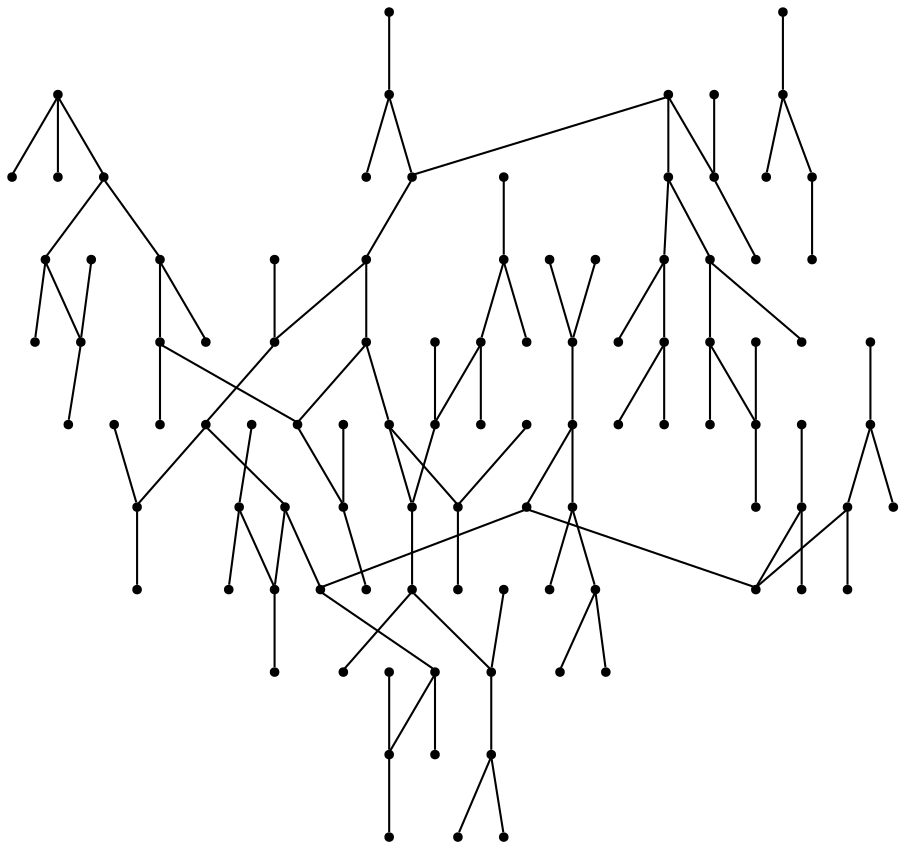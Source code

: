 graph {
  node [shape=point,comment="{\"directed\":false,\"doi\":\"10.1007/978-3-031-49272-3_14\",\"figure\":\"1\"}"]

  v0 [pos="1454.8691996840237,389.86617718716593"]
  v1 [pos="1434.8660639519587,469.8779938594232"]
  v2 [pos="1414.8629282198938,359.8618413165269"]
  v3 [pos="1414.8629282198938,499.8824569053389"]
  v4 [pos="1414.8629282198938,629.9016272039378"]
  v5 [pos="1394.8596653109937,399.8677496526557"]
  v6 [pos="1394.8596653109937,559.8911286466168"]
  v7 [pos="1374.8565295789288,479.87943914963626"]
  v8 [pos="1374.8565295789285,659.9058358993"]
  v9 [pos="1354.8532666700285,439.8735308135074"]
  v10 [pos="1354.8532666700285,689.9102989452157"]
  v11 [pos="1334.8501309379635,739.9176525715573"]
  v12 [pos="1334.8501309379635,469.8779938594232"]
  v13 [pos="1334.8501309379635,799.9265786633887"]
  v14 [pos="1314.8469952058988,769.922115617473"]
  v15 [pos="1314.8469952058986,629.9016272039378"]
  v16 [pos="1314.8469952058986,569.8927011121065"]
  v17 [pos="1314.8469952058988,679.9089808302795"]
  v18 [pos="1294.8437322969985,369.8632866067401"]
  v19 [pos="1294.8437322969985,509.88390219555185"]
  v20 [pos="1294.8437322969985,649.9045177843637"]
  v21 [pos="1214.8310621919036,509.88390219555185"]
  v22 [pos="1194.827799283003,609.8984822729584"]
  v23 [pos="1194.827799283003,439.8735308135075"]
  v24 [pos="1174.824663550938,549.8898105316805"]
  v25 [pos="1194.827799283003,729.9163344566211"]
  v26 [pos="1174.8246635509383,749.919225037047"]
  v27 [pos="1174.8246635509383,659.9058358993"]
  v28 [pos="1154.821400642038,689.9102989452157"]
  v29 [pos="1174.8246635509383,819.9294692438145"]
  v30 [pos="1154.821400642038,509.88390219555185"]
  v31 [pos="1134.818264909973,609.8984822729584"]
  v32 [pos="1134.8182649099733,839.9323598242406"]
  v33 [pos="1114.8151291779084,719.9147619911314"]
  v34 [pos="1094.811866269008,759.9205431519832"]
  v35 [pos="1074.8087623311521,934.9464875040037"]
  v36 [pos="1074.8087305369431,903.2750625952781"]
  v37 [pos="1074.8087305369434,489.8808844398492"]
  v38 [pos="1054.8055630106694,549.8898105316805"]
  v39 [pos="1074.8087305369434,679.9089808302795"]
  v40 [pos="1034.802363690187,669.9074083647897"]
  v41 [pos="1034.802363690187,359.8618413165269"]
  v42 [pos="1034.8023636901871,569.8927011121065"]
  v43 [pos="1014.7991643697044,629.9016272039378"]
  v44 [pos="1034.802363690187,739.9176525715573"]
  v45 [pos="1034.802363690187,509.88390219555185"]
  v46 [pos="1014.7991643697044,879.938395335646"]
  v47 [pos="1014.7991643697044,409.8691949428686"]
  v48 [pos="994.7959650492218,449.87510327899736"]
  v49 [pos="1014.7991643697044,769.922115617473"]
  v50 [pos="994.7959650492218,799.9265786633887"]
  v51 [pos="994.7959650492218,379.8647318969529"]
  v52 [pos="994.7959650492218,619.900054738448"]
  v53 [pos="994.7959650492218,519.8853474857648"]
  v54 [pos="994.7959650492218,869.9368228701562"]
  v55 [pos="974.7928293171569,359.8618413165269"]
  v56 [pos="974.7928293171569,759.9205431519832"]
  v57 [pos="894.7800320352267,389.86617718716593"]
  v58 [pos="874.7768963031617,419.87064023308153"]
  v59 [pos="874.7768963031618,559.8911286466168"]
  v60 [pos="874.7768963031618,539.8882380661908"]
  v61 [pos="854.7736969826792,499.8824569053389"]
  v62 [pos="834.7704976621966,379.8647318969529"]
  v63 [pos="794.7640990212315,429.87208552329446"]
  v64 [pos="794.7640990212315,409.8691949428685"]
  v65 [pos="774.7609632891666,719.9147619911314"]
  v66 [pos="774.7609632891666,469.8779938594232"]
  v67 [pos="774.7609632891666,439.8735308135074"]
  v68 [pos="754.757763968684,519.8853474857648"]
  v69 [pos="734.7545646482015,599.8971641580222"]
  v70 [pos="754.757763968684,689.9102989452157"]
  v71 [pos="734.7545646482015,499.8824569053389"]
  v72 [pos="734.7545646482015,669.9074083647897"]
  v73 [pos="714.7472320805686,579.8942735775963"]
  v74 [pos="694.7481660072364,539.8882380661908"]
  v75 [pos="654.7418309546889,569.8927011121065"]
  v76 [pos="634.7386316342064,649.9045177843636"]
  v77 [pos="634.7386316342064,509.88390219555185"]
  v78 [pos="614.7354323137238,611.0445858671168"]
  v79 [pos="594.7322329932412,575.610247204669"]
  v80 [pos="534.722690671659,399.8677496526557"]
  v81 [pos="514.7194913511764,429.8720855232946"]
  v82 [pos="494.7163238249027,449.87510327899736"]
  v83 [pos="514.7194913511764,529.8869199512545"]
  v84 [pos="494.7163238249027,359.8618413165269"]
  v85 [pos="474.71312450442014,369.86328660673996"]
  v86 [pos="454.7099569781464,699.9118714107053"]
  v87 [pos="454.7099569781464,629.9016272039378"]
  v88 [pos="434.70675765766384,789.9250061978989"]
  v89 [pos="434.70675765766384,439.8735308135074"]
  v90 [pos="434.70675765766384,669.9074083647897"]
  v91 [pos="414.7035583371812,759.9205431519832"]
  v92 [pos="414.7035583371812,509.88390219555185"]
  v93 [pos="414.70355833718133,599.8971641580222"]
  v94 [pos="394.7003908109075,369.86328660673996"]
  v95 [pos="394.7003908109075,639.902945318874"]
  v96 [pos="394.7003908109076,839.9323598242406"]
  v97 [pos="374.697191490425,539.8882380661908"]
  v98 [pos="354.69402396415126,569.8927011121065"]
  v99 [pos="334.6908246436687,729.9163344566211"]
  v100 [pos="314.6876253231861,633.9020527096909"]

  v0 -- v1 [id="-1",pos="1454.8691996840237,389.86617718716593 1454.8694222434854,469.8778666841464 1454.8694222434854,469.8778666841464 1454.8694222434854,469.8778666841464 1434.8660639519587,469.8779938594232 1434.8660639519587,469.8779938594232 1434.8660639519587,469.8779938594232"]
  v99 -- v100 [id="-2",pos="334.6908246436687,729.9163344566211 314.6876332717383,729.9163026628019 314.6876332717383,729.9163026628019 314.6876332717383,729.9163026628019 314.6876253231861,633.9020527096909 314.6876253231861,633.9020527096909 314.6876253231861,633.9020527096909"]
  v96 -- v99 [id="-3",pos="394.7003908109076,839.9323598242406 334.6908325922209,839.9324869995173 334.6908325922209,839.9324869995173 334.6908325922209,839.9324869995173 334.6908246436687,729.9163344566211 334.6908246436687,729.9163344566211 334.6908246436687,729.9163344566211"]
  v96 -- v88 [id="-4",pos="394.7003908109076,839.9323598242406 434.70676560621604,839.9324869995173 434.70676560621604,839.9324869995173 434.70676560621604,839.9324869995173 434.70675765766384,789.9250061978989 434.70675765766384,789.9250061978989 434.70675765766384,789.9250061978989"]
  v98 -- v99 [id="-5",pos="354.69402396415126,569.8927011121065 354.6940001184946,729.9163026628019 354.6940001184946,729.9163026628019 354.6940001184946,729.9163026628019 334.6908246436687,729.9163344566211 334.6908246436687,729.9163344566211 334.6908246436687,729.9163344566211"]
  v95 -- v93 [id="-6",pos="394.7003908109075,639.902945318874 414.70353449152464,639.9030724941508 414.70353449152464,639.9030724941508 414.70353449152464,639.9030724941508 414.70355833718133,599.8971641580222 414.70355833718133,599.8971641580222 414.70355833718133,599.8971641580222"]
  v96 -- v54 [id="-7",pos="394.7003908109076,839.9323598242406 394.7003669652509,869.9368228701562 394.7003669652509,869.9368228701562 394.7003669652509,869.9368228701562 994.7959650492218,869.9368228701562 994.7959650492218,869.9368228701562 994.7959650492218,869.9368228701562"]
  v91 -- v95 [id="-8",pos="414.7035583371812,759.9205431519832 394.7003669652509,759.9207339148984 394.7003669652509,759.9207339148984 394.7003669652509,759.9207339148984 394.7003908109075,639.902945318874 394.7003908109075,639.902945318874 394.7003908109075,639.902945318874"]
  v92 -- v94 [id="-9",pos="414.7035583371812,509.88390219555185 394.7003669652509,509.88390219555185 394.7003669652509,509.88390219555185 394.7003669652509,509.88390219555185 394.7003908109075,369.86328660673996 394.7003908109075,369.86328660673996 394.7003908109075,369.86328660673996"]
  v92 -- v89 [id="-10",pos="414.7035583371812,509.88390219555185 434.7067338120072,509.88390219555185 434.7067338120072,509.88390219555185 434.7067338120072,509.88390219555185 434.70675765766384,439.8735308135074 434.70675765766384,439.8735308135074 434.70675765766384,439.8735308135074"]
  v91 -- v90 [id="-11",pos="414.7035583371812,759.9205431519832 434.7067338120072,759.9207339148984 434.7067338120072,759.9207339148984 434.7067338120072,759.9207339148984 434.70675765766384,669.9074083647897 434.70675765766384,669.9074083647897 434.70675765766384,669.9074083647897"]
  v88 -- v91 [id="-12",pos="434.70675765766384,789.9250061978989 414.7035662857335,789.9251015793565 414.7035662857335,789.9251015793565 414.7035662857335,789.9251015793565 414.7035583371812,759.9205431519832 414.7035583371812,759.9205431519832 414.7035583371812,759.9205431519832"]
  v88 -- v86 [id="-13",pos="434.70675765766384,789.9250061978989 454.70993313248977,789.9251015793565 454.70993313248977,789.9251015793565 454.70993313248977,789.9251015793565 454.7099569781464,699.9118714107053 454.7099569781464,699.9118714107053 454.7099569781464,699.9118714107053"]
  v92 -- v59 [id="-14",pos="414.7035583371812,509.88390219555185 414.70353449152464,559.8912558218935 414.70353449152464,559.8912558218935 414.70353449152464,559.8912558218935 874.7768963031618,559.8911286466168 874.7768963031618,559.8911286466168 874.7768963031618,559.8911286466168"]
  v95 -- v97 [id="-15",pos="394.7003908109075,639.902945318874 374.69716764476834,639.9030724941508 374.69716764476834,639.9030724941508 374.69716764476834,639.9030724941508 374.697191490425,539.8882380661908 374.697191490425,539.8882380661908 374.697191490425,539.8882380661908"]
  v86 -- v76 [id="-16",pos="454.7099569781464,699.9118714107053 634.7386316342064,699.9118714107053 634.7386316342064,699.9118714107053 634.7386316342064,699.9118714107053 634.7386316342064,649.9045177843636 634.7386316342064,649.9045177843636 634.7386316342064,649.9045177843636"]
  v83 -- v72 [id="-18",pos="514.7194913511764,529.8869199512545 514.7194992997287,669.9074083647897 514.7194992997287,669.9074083647897 514.7194992997287,669.9074083647897 734.7545646482015,669.9074083647897 734.7545646482015,669.9074083647897 734.7545646482015,669.9074083647897"]
  v82 -- v85 [id="-19",pos="494.7163238249027,449.87510327899736 474.71319604139006,449.8749125160821 474.71319604139006,449.8749125160821 474.71319604139006,449.8749125160821 474.71312450442014,369.86328660673996 474.71312450442014,369.86328660673996 474.71312450442014,369.86328660673996"]
  v81 -- v80 [id="-20",pos="514.7194913511764,429.8720855232946 534.7227622086289,429.87195834801776 534.7227622086289,429.87195834801776 534.7227622086289,429.87195834801776 534.722690671659,399.8677496526557 534.722690671659,399.8677496526557 534.722690671659,399.8677496526557"]
  v1 -- v4 [id="-21",pos="1434.8660639519587,469.8779938594232 1434.8661593345853,629.9014364410227 1434.8661593345853,629.9014364410227 1434.8661593345853,629.9014364410227 1414.8629282198938,629.9016272039378 1414.8629282198938,629.9016272039378 1414.8629282198938,629.9016272039378"]
  v78 -- v79 [id="-22",pos="614.7354323137238,611.0445858671168 594.7322329932412,609.8985458605968 594.7322329932412,609.8985458605968 594.7322329932412,609.8985458605968 594.7322329932412,575.610247204669 594.7322329932412,575.610247204669 594.7322329932412,575.610247204669"]
  v76 -- v78 [id="-23",pos="634.7386316342064,649.9045177843636 614.7354323137238,649.9044541967254 614.7354323137238,649.9044541967254 614.7354323137238,649.9044541967254 614.7354323137238,611.0445858671168 614.7354323137238,611.0445858671168 614.7354323137238,611.0445858671168"]
  v76 -- v75 [id="-24",pos="634.7386316342064,649.9045177843636 654.7418309546889,649.9044541967254 654.7418309546889,649.9044541967254 654.7418309546889,649.9044541967254 654.7418309546889,569.8927011121065 654.7418309546889,569.8927011121065 654.7418309546889,569.8927011121065"]
  v77 -- v78 [id="-25",pos="634.7386316342064,509.88390219555185 634.7386316342064,609.8985458605968 634.7386316342064,609.8985458605968 634.7386316342064,609.8985458605968 614.7354323137238,611.0445858671168 614.7354323137238,611.0445858671168 614.7354323137238,611.0445858671168"]
  v84 -- v81 [id="-26",pos="494.7163238249027,359.8618413165269 494.7163953618726,429.87195834801776 494.7163953618726,429.87195834801776 494.7163953618726,429.87195834801776 514.7194913511764,429.8720855232946 514.7194913511764,429.8720855232946 514.7194913511764,429.8720855232946"]
  v73 -- v71 [id="-27",pos="714.7472320805686,579.8942735775963 734.7545646482015,579.8941464023194 734.7545646482015,579.8941464023194 734.7545646482015,579.8941464023194 734.7545646482015,499.8824569053389 734.7545646482015,499.8824569053389 734.7545646482015,499.8824569053389"]
  v73 -- v69 [id="-28",pos="714.7472320805686,579.8942735775963 714.7513017393012,599.8971005703837 714.7513017393012,599.8971005703837 714.7513017393012,599.8971005703837 734.7545646482015,599.8971641580222 734.7545646482015,599.8971641580222 734.7545646482015,599.8971641580222"]
  v70 -- v66 [id="-29",pos="754.757763968684,689.9102989452157 774.760899700749,689.9103307390349 774.760899700749,689.9103307390349 774.760899700749,689.9103307390349 774.7609632891666,469.8779938594232 774.7609632891666,469.8779938594232 774.7609632891666,469.8779938594232"]
  v72 -- v70 [id="-30",pos="734.7545646482015,669.9074083647897 734.7545010597838,689.9103307390349 734.7545010597838,689.9103307390349 734.7545010597838,689.9103307390349 754.757763968684,689.9102989452157 754.757763968684,689.9102989452157 754.757763968684,689.9102989452157"]
  v65 -- v70 [id="-31",pos="774.7609632891666,719.9147619911314 754.7577003802663,719.9147619911314 754.7577003802663,719.9147619911314 754.7577003802663,719.9147619911314 754.757763968684,689.9102989452157 754.757763968684,689.9102989452157 754.757763968684,689.9102989452157"]
  v69 -- v68 [id="-32",pos="734.7545646482015,599.8971641580222 754.7577003802663,599.8971005703837 754.7577003802663,599.8971005703837 754.7577003802663,599.8971005703837 754.757763968684,519.8853474857648 754.757763968684,519.8853474857648 754.757763968684,519.8853474857648"]
  v69 -- v72 [id="-33",pos="734.7545646482015,599.8971641580222 734.7545646482015,669.9074083647897 734.7545646482015,669.9074083647897 734.7545646482015,669.9074083647897"]
  v81 -- v82 [id="-34",pos="514.7194913511764,429.8720855232946 514.7195628881464,449.8749125160821 514.7195628881464,449.8749125160821 514.7195628881464,449.8749125160821 494.7163238249027,449.87510327899736 494.7163238249027,449.87510327899736 494.7163238249027,449.87510327899736"]
  v66 -- v67 [id="-35",pos="774.7609632891666,469.8779938594232 774.7609632891666,439.8735308135074 774.7609632891666,439.8735308135074 774.7609632891666,439.8735308135074"]
  v44 -- v65 [id="-36",pos="1034.802363690187,739.9176525715573 774.7609632891666,739.9177161591956 774.7609632891666,739.9177161591956 774.7609632891666,739.9177161591956 774.7609632891666,719.9147619911314 774.7609632891666,719.9147619911314 774.7609632891666,719.9147619911314"]
  v66 -- v48 [id="-37",pos="774.7609632891666,469.8779938594232 994.7960286376394,469.8779938594232 994.7960286376394,469.8779938594232 994.7960286376394,469.8779938594232 994.7959650492218,449.87510327899736 994.7959650492218,449.87510327899736 994.7959650492218,449.87510327899736"]
  v65 -- v63 [id="-38",pos="774.7609632891666,719.9147619911314 794.7640990212315,719.9147937849505 794.7640990212315,719.9147937849505 794.7640990212315,719.9147937849505 794.7640990212315,429.87208552329446 794.7640990212315,429.87208552329446 794.7640990212315,429.87208552329446"]
  v63 -- v18 [id="-39",pos="794.7640990212315,429.87208552329446 1294.8438276796248,429.8720855232946 1294.8438276796248,429.8720855232946 1294.8438276796248,429.8720855232946 1294.8437322969985,369.8632866067401 1294.8437322969985,369.8632866067401 1294.8437322969985,369.8632866067401"]
  v61 -- v62 [id="-40",pos="854.7736969826792,499.8824569053389 834.7704976621966,499.88239331770046 834.7704976621966,499.88239331770046 834.7704976621966,499.88239331770046 834.7704976621966,379.8647318969529 834.7704976621966,379.8647318969529 834.7704976621966,379.8647318969529"]
  v60 -- v61 [id="-41",pos="874.7768963031618,539.8882380661908 854.7736969826792,539.8882380661908 854.7736969826792,539.8882380661908 854.7736969826792,539.8882380661908 854.7736969826792,499.8824569053389 854.7736969826792,499.8824569053389 854.7736969826792,499.8824569053389"]
  v60 -- v57 [id="-42",pos="874.7768963031618,539.8882380661908 894.7800956236443,539.8882380661908 894.7800956236443,539.8882380661908 894.7800956236443,539.8882380661908 894.7800320352267,389.86617718716593 894.7800320352267,389.86617718716593 894.7800320352267,389.86617718716593"]
  v59 -- v52 [id="-43",pos="874.7768963031618,559.8911286466168 874.776832714744,619.900054738448 874.776832714744,619.900054738448 874.776832714744,619.900054738448 994.7959650492218,619.900054738448 994.7959650492218,619.900054738448 994.7959650492218,619.900054738448"]
  v86 -- v87 [id="-44",pos="454.7099569781464,699.9118714107053 454.7099569781464,629.9016272039378 454.7099569781464,629.9016272039378 454.7099569781464,629.9016272039378"]
  v58 -- v61 [id="-45",pos="874.7768963031617,419.87064023308153 874.7768963031617,499.88239331770046 874.7768963031617,499.88239331770046 874.7768963031617,499.88239331770046 854.7736969826792,499.8824569053389 854.7736969826792,499.8824569053389 854.7736969826792,499.8824569053389"]
  v59 -- v60 [id="-46",pos="874.7768963031618,559.8911286466168 874.7768963031618,539.8882380661908 874.7768963031618,539.8882380661908 874.7768963031618,539.8882380661908"]
  v56 -- v50 [id="-47",pos="974.7928293171569,759.9205431519832 974.7927657287393,799.9265150757503 974.7927657287393,799.9265150757503 974.7927657287393,799.9265150757503 994.7959650492218,799.9265786633887 994.7959650492218,799.9265786633887 994.7959650492218,799.9265786633887"]
  v55 -- v48 [id="-48",pos="974.7928293171569,359.8618413165269 974.7927657287393,449.8751668666356 974.7927657287393,449.8751668666356 974.7927657287393,449.8751668666356 994.7959650492218,449.87510327899736 994.7959650492218,449.87510327899736 994.7959650492218,449.87510327899736"]
  v46 -- v44 [id="-49",pos="1014.7991643697044,879.938395335646 1034.802363690187,879.9382681603693 1034.802363690187,879.9382681603693 1034.802363690187,879.9382681603693 1034.802363690187,739.9176525715573 1034.802363690187,739.9176525715573 1034.802363690187,739.9176525715573"]
  v54 -- v46 [id="-50",pos="994.7959650492218,869.9368228701562 994.7959650492218,879.9382681603693 994.7959650492218,879.9382681603693 994.7959650492218,879.9382681603693 1014.7991643697044,879.938395335646 1014.7991643697044,879.938395335646 1014.7991643697044,879.938395335646"]
  v52 -- v53 [id="-51",pos="994.7959650492218,619.900054738448 994.7959650492218,519.8853474857648 994.7959650492218,519.8853474857648 994.7959650492218,519.8853474857648"]
  v47 -- v51 [id="-52",pos="1014.7991643697044,409.8691949428686 994.7959650492218,409.8691949428686 994.7959650492218,409.8691949428686 994.7959650492218,409.8691949428686 994.7959650492218,379.8647318969529 994.7959650492218,379.8647318969529 994.7959650492218,379.8647318969529"]
  v47 -- v41 [id="-53",pos="1014.7991643697044,409.8691949428686 1034.802363690187,409.8691949428686 1034.802363690187,409.8691949428686 1034.802363690187,409.8691949428686 1034.802363690187,359.8618413165269 1034.802363690187,359.8618413165269 1034.802363690187,359.8618413165269"]
  v50 -- v49 [id="-54",pos="994.7959650492218,799.9265786633887 1014.7991643697044,799.9265150757503 1014.7991643697044,799.9265150757503 1014.7991643697044,799.9265150757503 1014.7991643697044,769.922115617473 1014.7991643697044,769.922115617473 1014.7991643697044,769.922115617473"]
  v43 -- v40 [id="-55",pos="1014.7991643697044,629.9016272039378 1014.7991643697044,669.9074719524281 1014.7991643697044,669.9074719524281 1014.7991643697044,669.9074719524281 1034.802363690187,669.9074083647897 1034.802363690187,669.9074083647897 1034.802363690187,669.9074083647897"]
  v48 -- v47 [id="-56",pos="994.7959650492218,449.87510327899736 1014.7991643697044,449.8751668666356 1014.7991643697044,449.8751668666356 1014.7991643697044,449.8751668666356 1014.7991643697044,409.8691949428686 1014.7991643697044,409.8691949428686 1014.7991643697044,409.8691949428686"]
  v46 -- v36 [id="-57",pos="1014.7991643697044,879.938395335646 1014.7992279581221,903.2750904148699 1014.7992279581221,903.2750904148699 1014.7992279581221,903.2750904148699 1054.8056265990872,903.2750904148699 1054.8056265990872,903.2750904148699 1054.8056265990872,903.2750904148699 1074.8087305369431,903.2750625952781 1074.8087305369431,903.2750625952781 1074.8087305369431,903.2750625952781"]
  v45 -- v38 [id="-58",pos="1034.802363690187,509.88390219555185 1034.8023001017693,549.8898105316805 1034.8023001017693,549.8898105316805 1034.8023001017693,549.8898105316805 1054.8055630106694,549.8898105316805 1054.8055630106694,549.8898105316805 1054.8055630106694,549.8898105316805"]
  v43 -- v42 [id="-59",pos="1014.7991643697044,629.9016272039378 1034.802363690187,629.9015000286611 1034.802363690187,629.9015000286611 1034.802363690187,629.9015000286611 1034.8023636901871,569.8927011121065 1034.8023636901871,569.8927011121065 1034.8023636901871,569.8927011121065"]
  v64 -- v63 [id="-60",pos="794.7640990212315,409.8691949428685 794.7640990212315,429.87208552329446 794.7640990212315,429.87208552329446 794.7640990212315,429.87208552329446"]
  v40 -- v38 [id="-61",pos="1034.802363690187,669.9074083647897 1054.8055630106694,669.9074719524281 1054.8055630106694,669.9074719524281 1054.8055630106694,669.9074719524281 1054.8055630106694,549.8898105316805 1054.8055630106694,549.8898105316805 1054.8055630106694,549.8898105316805"]
  v50 -- v54 [id="-62",pos="994.7959650492218,799.9265786633887 994.7959650492218,869.9368228701562 994.7959650492218,869.9368228701562 994.7959650492218,869.9368228701562"]
  v44 -- v40 [id="-63",pos="1034.802363690187,739.9176525715573 1034.802363690187,669.9074083647897 1034.802363690187,669.9074083647897 1034.802363690187,669.9074083647897"]
  v36 -- v32 [id="-64",pos="1074.8087305369431,903.2750625952781 1134.8183602925997,903.2750904148699 1134.8183602925997,903.2750904148699 1134.8183602925997,903.2750904148699 1134.8182649099733,839.9323598242406 1134.8182649099733,839.9323598242406 1134.8182649099733,839.9323598242406"]
  v52 -- v43 [id="-65",pos="994.7959650492218,619.900054738448 994.7959650492218,629.9015000286611 994.7959650492218,629.9015000286611 994.7959650492218,629.9015000286611 1014.7991643697044,629.9016272039378 1014.7991643697044,629.9016272039378 1014.7991643697044,629.9016272039378"]
  v38 -- v37 [id="-66",pos="1054.8055630106694,549.8898105316805 1074.8086987427344,549.8898105316805 1074.8086987427344,549.8898105316805 1074.8086987427344,549.8898105316805 1074.8087305369434,489.8808844398492 1074.8087305369434,489.8808844398492 1074.8087305369434,489.8808844398492"]
  v35 -- v36 [id="-67",pos="1074.8087623311521,934.9464875040037 1074.8087305369431,903.2750625952781 1074.8087305369431,903.2750625952781 1074.8087305369431,903.2750625952781"]
  v32 -- v34 [id="-68",pos="1134.8182649099733,839.9323598242406 1094.8119616516346,839.932423411879 1094.8119616516346,839.932423411879 1094.8119616516346,839.932423411879 1094.811866269008,759.9205431519832 1094.811866269008,759.9205431519832 1094.811866269008,759.9205431519832"]
  v32 -- v29 [id="-69",pos="1134.8182649099733,839.9323598242406 1174.824758933565,839.932423411879 1174.824758933565,839.932423411879 1174.824758933565,839.932423411879 1174.8246635509383,819.9294692438145 1174.8246635509383,819.9294692438145 1174.8246635509383,819.9294692438145"]
  v34 -- v33 [id="-70",pos="1094.811866269008,759.9205431519832 1114.8150973836996,759.9206385334408 1114.8150973836996,759.9206385334408 1114.8150973836996,759.9206385334408 1114.8151291779084,719.9147619911314 1114.8151291779084,719.9147619911314 1114.8151291779084,719.9147619911314"]
  v39 -- v34 [id="-71",pos="1074.8087305369434,679.9089808302795 1074.8086987427344,759.9206385334408 1074.8086987427344,759.9206385334408 1074.8086987427344,759.9206385334408 1094.811866269008,759.9205431519832 1094.811866269008,759.9205431519832 1094.811866269008,759.9205431519832"]
  v31 -- v28 [id="-72",pos="1134.818264909973,609.8984822729584 1134.8183602925997,689.910362532854 1134.8183602925997,689.910362532854 1134.8183602925997,689.910362532854 1154.821400642038,689.9102989452157 1154.821400642038,689.9102989452157 1154.821400642038,689.9102989452157"]
  v30 -- v24 [id="-73",pos="1154.821400642038,509.88390219555185 1154.8216232015,549.8897469440421 1154.8216232015,549.8897469440421 1154.8216232015,549.8897469440421 1174.824663550938,549.8898105316805 1174.824663550938,549.8898105316805 1174.824663550938,549.8898105316805"]
  v28 -- v26 [id="-74",pos="1154.821400642038,689.9102989452157 1154.8214960246646,749.919225037047 1154.8214960246646,749.919225037047 1154.8214960246646,749.919225037047 1174.8246635509383,749.919225037047 1174.8246635509383,749.919225037047 1174.8246635509383,749.919225037047"]
  v28 -- v27 [id="-75",pos="1154.821400642038,689.9102989452157 1174.824758933565,689.910362532854 1174.824758933565,689.910362532854 1174.824758933565,689.910362532854 1174.8246635509383,659.9058358993 1174.8246635509383,659.9058358993 1174.8246635509383,659.9058358993"]
  v24 -- v22 [id="-76",pos="1174.824663550938,549.8898105316805 1174.824758933565,609.8986094482351 1174.824758933565,609.8986094482351 1174.824758933565,609.8986094482351 1194.827799283003,609.8984822729584 1194.827799283003,609.8984822729584 1194.827799283003,609.8984822729584"]
  v26 -- v25 [id="-77",pos="1174.8246635509383,749.919225037047 1194.8278946656299,749.919225037047 1194.8278946656299,749.919225037047 1194.8278946656299,749.919225037047 1194.827799283003,729.9163344566211 1194.827799283003,729.9163344566211 1194.827799283003,729.9163344566211"]
  v22 -- v15 [id="-78",pos="1194.827799283003,609.8984822729584 1194.8278946656299,629.9016272039378 1194.8278946656299,629.9016272039378 1194.8278946656299,629.9016272039378 1314.8469952058986,629.9016272039378 1314.8469952058986,629.9016272039378 1314.8469952058986,629.9016272039378"]
  v24 -- v23 [id="-79",pos="1174.824663550938,549.8898105316805 1194.8280218424652,549.8897469440421 1194.8280218424652,549.8897469440421 1194.8280218424652,549.8897469440421 1194.827799283003,439.8735308135075 1194.827799283003,439.8735308135075 1194.827799283003,439.8735308135075"]
  v29 -- v26 [id="-80",pos="1174.8246635509383,819.9294692438145 1174.8246635509383,749.919225037047 1174.8246635509383,749.919225037047 1174.8246635509383,749.919225037047"]
  v22 -- v21 [id="-81",pos="1194.827799283003,609.8984822729584 1214.8311575745302,609.8986094482351 1214.8311575745302,609.8986094482351 1214.8311575745302,609.8986094482351 1214.8310621919036,509.88390219555185 1214.8310621919036,509.88390219555185 1214.8310621919036,509.88390219555185"]
  v29 -- v13 [id="-82",pos="1174.8246635509383,819.9294692438145 1334.8500991437547,819.9294692438145 1334.8500991437547,819.9294692438145 1334.8500991437547,819.9294692438145 1334.8501309379635,799.9265786633887 1334.8501309379635,799.9265786633887 1334.8501309379635,799.9265786633887"]
  v2 -- v1 [id="-83",pos="1414.8629282198938,359.8618413165269 1414.8630236025203,469.8778666841464 1414.8630236025203,469.8778666841464 1414.8630236025203,469.8778666841464 1434.8660639519587,469.8779938594232 1434.8660639519587,469.8779938594232 1434.8660639519587,469.8779938594232"]
  v16 -- v19 [id="-84",pos="1314.8469952058986,569.8927011121065 1294.8438276796248,569.8927011121065 1294.8438276796248,569.8927011121065 1294.8438276796248,569.8927011121065 1294.8437322969985,509.88390219555185 1294.8437322969985,509.88390219555185 1294.8437322969985,509.88390219555185"]
  v74 -- v73 [id="-85",pos="694.7481660072364,539.8882380661908 694.7481660072364,579.8941464023194 694.7481660072364,579.8941464023194 694.7481660072364,579.8941464023194 714.7472320805686,579.8942735775963 714.7472320805686,579.8942735775963 714.7472320805686,579.8942735775963"]
  v13 -- v14 [id="-86",pos="1334.8501309379635,799.9265786633887 1314.8468362348544,799.926642251027 1314.8468362348544,799.926642251027 1314.8468362348544,799.926642251027 1314.8469952058988,769.922115617473 1314.8469952058988,769.922115617473 1314.8469952058988,769.922115617473"]
  v17 -- v11 [id="-87",pos="1314.8469952058988,679.9089808302795 1314.8468362348544,739.9178433344724 1314.8468362348544,739.9178433344724 1314.8468362348544,739.9178433344724 1334.8501309379635,739.9176525715573 1334.8501309379635,739.9176525715573 1334.8501309379635,739.9176525715573"]
  v8 -- v15 [id="-88",pos="1374.8565295789285,659.9058358993 1314.8469634116898,659.9060584560343 1314.8469634116898,659.9060584560343 1314.8469634116898,659.9060584560343 1314.8469952058986,629.9016272039378 1314.8469952058986,629.9016272039378 1314.8469952058986,629.9016272039378"]
  v16 -- v15 [id="-89",pos="1314.8469952058986,569.8927011121065 1314.8469952058986,629.9016272039378 1314.8469952058986,629.9016272039378 1314.8469952058986,629.9016272039378"]
  v14 -- v11 [id="-90",pos="1314.8469952058988,769.922115617473 1334.8500991437547,769.9222427927498 1334.8500991437547,769.9222427927498 1334.8500991437547,769.9222427927498 1334.8501309379635,739.9176525715573 1334.8501309379635,739.9176525715573 1334.8501309379635,739.9176525715573"]
  v14 -- v20 [id="-91",pos="1314.8469952058988,769.922115617473 1294.8437005027895,769.9222427927498 1294.8437005027895,769.9222427927498 1294.8437005027895,769.9222427927498 1294.8437322969985,649.9045177843637 1294.8437322969985,649.9045177843637 1294.8437322969985,649.9045177843637"]
  v12 -- v16 [id="-92",pos="1334.8501309379635,469.8779938594232 1334.85022632059,569.8927011121065 1334.85022632059,569.8927011121065 1334.85022632059,569.8927011121065 1314.8469952058986,569.8927011121065 1314.8469952058986,569.8927011121065 1314.8469952058986,569.8927011121065"]
  v11 -- v10 [id="-93",pos="1334.8501309379635,739.9176525715573 1354.8532348758195,739.9178433344724 1354.8532348758195,739.9178433344724 1354.8532348758195,739.9178433344724 1354.8532666700285,689.9102989452157 1354.8532666700285,689.9102989452157 1354.8532666700285,689.9102989452157"]
  v7 -- v9 [id="-94",pos="1374.8565295789288,479.87943914963626 1354.8534892294904,479.8793755619978 1354.8534892294904,479.8793755619978 1354.8534892294904,479.8793755619978 1354.8532666700285,439.8735308135074 1354.8532666700285,439.8735308135074 1354.8532666700285,439.8735308135074"]
  v7 -- v5 [id="-95",pos="1374.8565295789288,479.87943914963626 1394.8598878704554,479.8793755619978 1394.8598878704554,479.8793755619978 1394.8598878704554,479.8793755619978 1394.8596653109937,399.8677496526557 1394.8596653109937,399.8677496526557 1394.8596653109937,399.8677496526557"]
  v8 -- v13 [id="-96",pos="1374.8565295789285,659.9058358993 1374.8563706078844,799.926642251027 1374.8563706078844,799.926642251027 1374.8563706078844,799.926642251027 1334.8501309379635,799.9265786633887 1334.8501309379635,799.9265786633887 1334.8501309379635,799.9265786633887"]
  v6 -- v3 [id="-97",pos="1394.8596653109937,559.8911286466168 1414.8630236025203,559.8911286466167 1414.8630236025203,559.8911286466167 1414.8630236025203,559.8911286466167 1414.8629282198938,499.8824569053389 1414.8629282198938,499.8824569053389 1414.8629282198938,499.8824569053389"]
  v4 -- v6 [id="-98",pos="1414.8629282198938,629.9016272039378 1394.85976069362,629.9014364410227 1394.85976069362,629.9014364410227 1394.85976069362,629.9014364410227 1394.8596653109937,559.8911286466168 1394.8596653109937,559.8911286466168 1394.8596653109937,559.8911286466168"]
  v6 -- v7 [id="-99",pos="1394.8596653109937,559.8911286466168 1374.856624961555,559.8911286466167 1374.856624961555,559.8911286466167 1374.856624961555,559.8911286466167 1374.8565295789288,479.87943914963626 1374.8565295789288,479.87943914963626 1374.8565295789288,479.87943914963626"]
  v4 -- v8 [id="-100",pos="1414.8629282198938,629.9016272039378 1414.862896425685,659.9060584560343 1414.862896425685,659.9060584560343 1414.862896425685,659.9060584560343 1374.8565295789285,659.9058358993 1374.8565295789285,659.9058358993 1374.8565295789285,659.9058358993"]
}